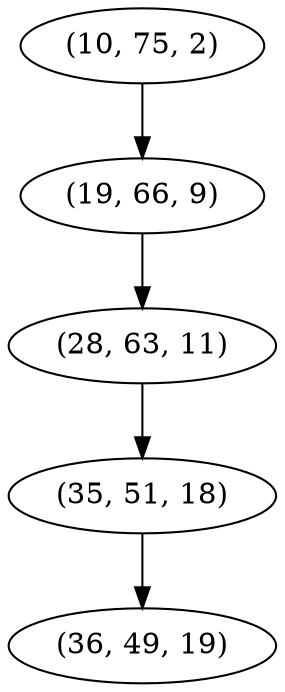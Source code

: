 digraph tree {
    "(10, 75, 2)";
    "(19, 66, 9)";
    "(28, 63, 11)";
    "(35, 51, 18)";
    "(36, 49, 19)";
    "(10, 75, 2)" -> "(19, 66, 9)";
    "(19, 66, 9)" -> "(28, 63, 11)";
    "(28, 63, 11)" -> "(35, 51, 18)";
    "(35, 51, 18)" -> "(36, 49, 19)";
}
